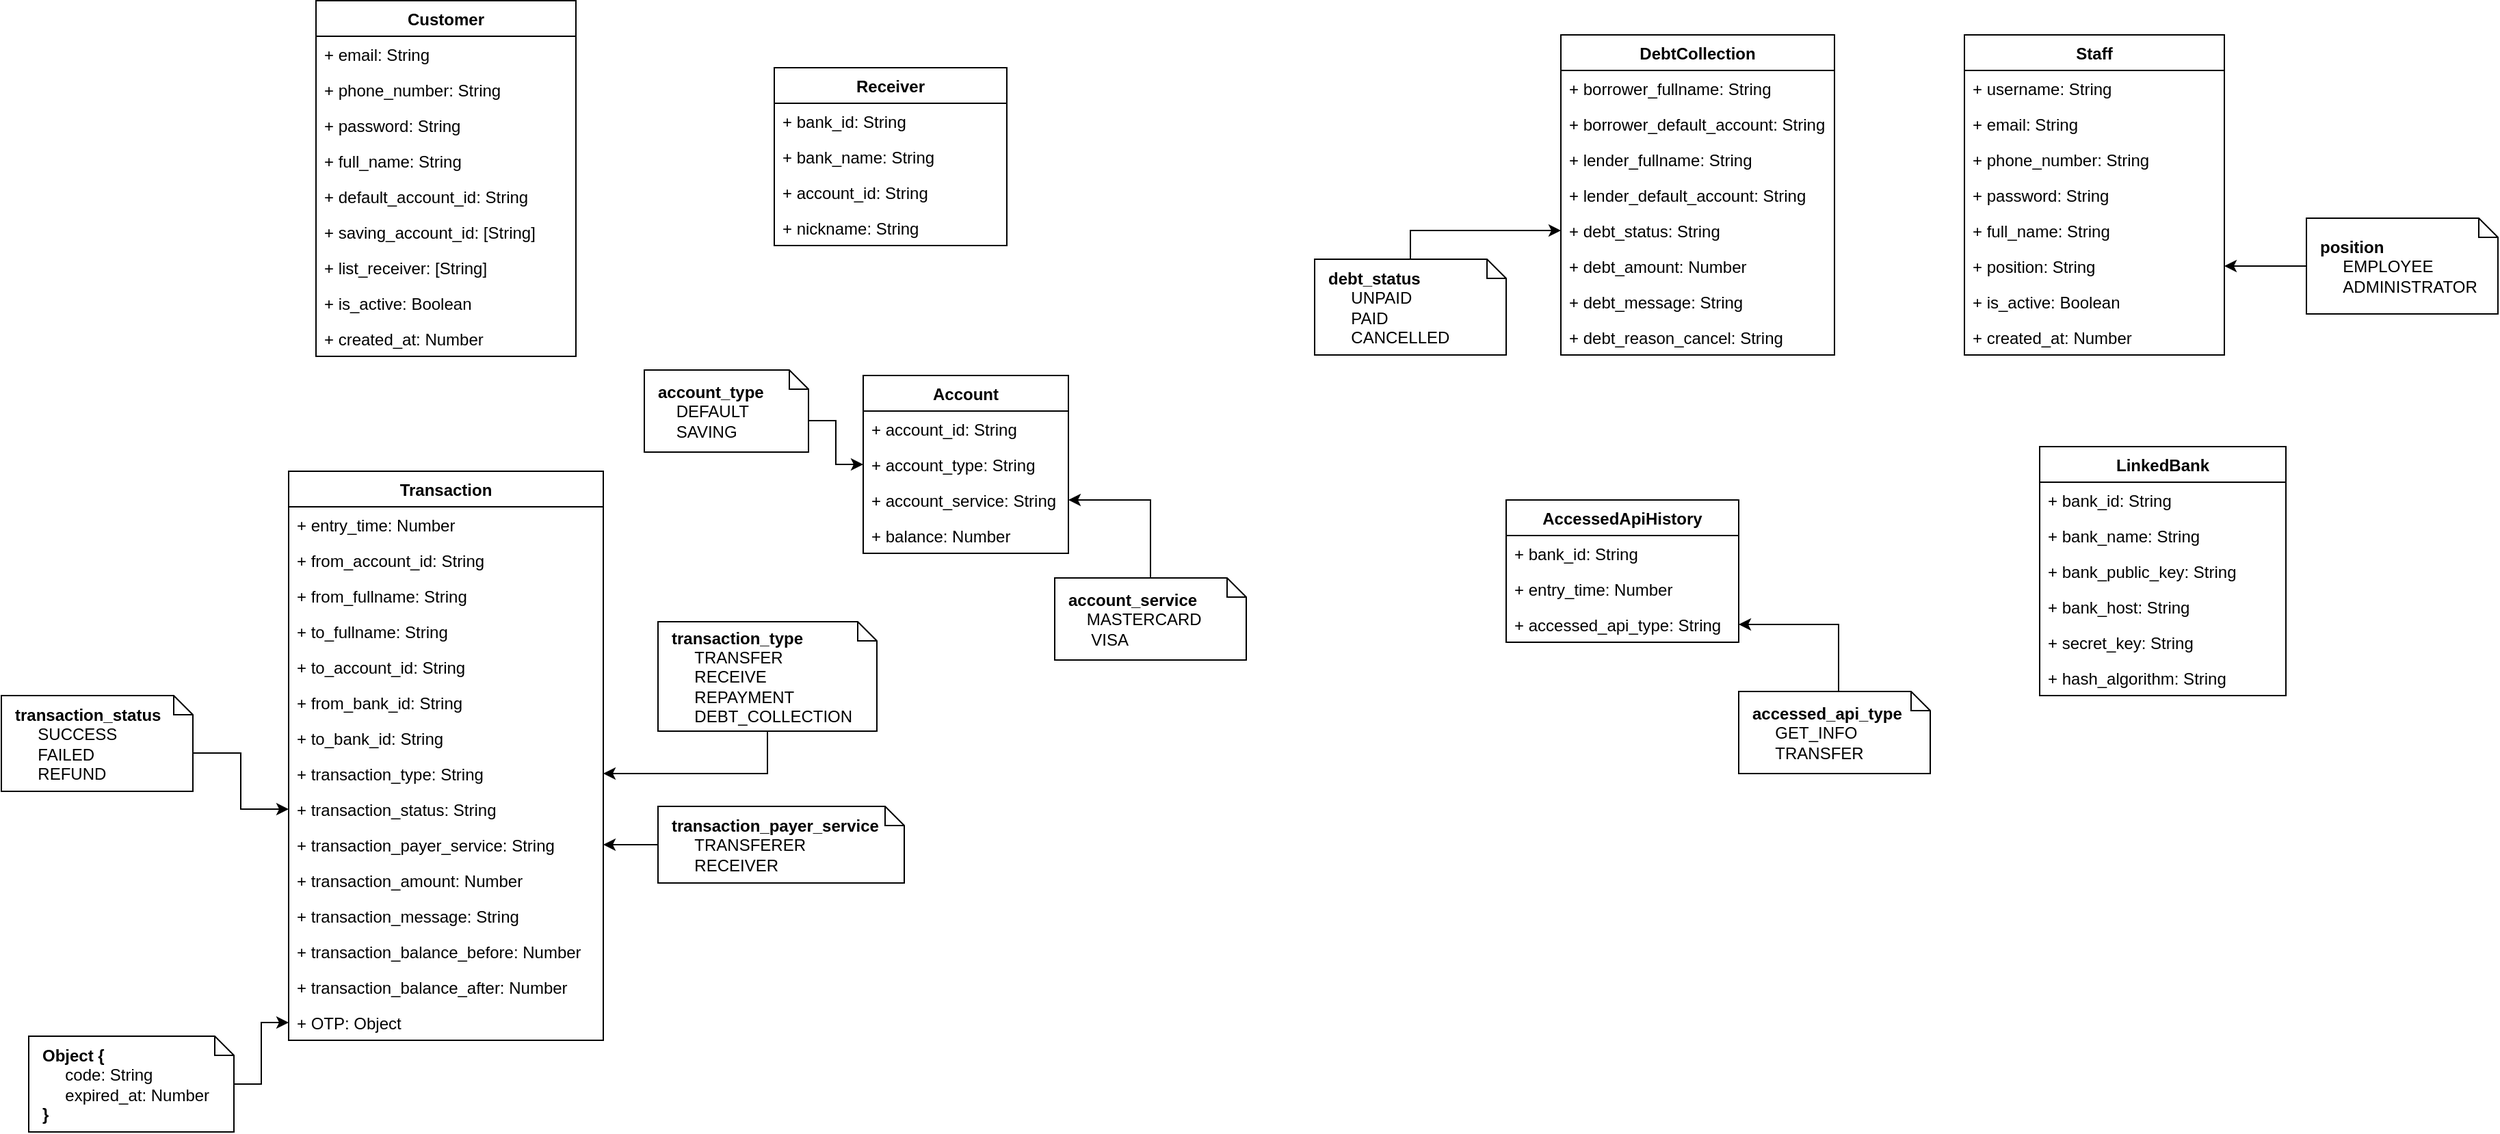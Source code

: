 <mxfile version="11.1.4" type="device"><diagram id="CZUoSd5uyE5ZmcJIQKqS" name="Page-1"><mxGraphModel dx="2174" dy="278" grid="1" gridSize="10" guides="1" tooltips="1" connect="1" arrows="1" fold="1" page="1" pageScale="1" pageWidth="850" pageHeight="1100" math="0" shadow="0"><root><mxCell id="0"/><mxCell id="1" parent="0"/><mxCell id="qyZD_4Hv2nNBV2MBjxpx-59" style="edgeStyle=orthogonalEdgeStyle;rounded=0;orthogonalLoop=1;jettySize=auto;html=1;" parent="1" source="qyZD_4Hv2nNBV2MBjxpx-55" target="qyZD_4Hv2nNBV2MBjxpx-54" edge="1"><mxGeometry relative="1" as="geometry"/></mxCell><mxCell id="qyZD_4Hv2nNBV2MBjxpx-55" value="&lt;b&gt;transaction_type&lt;br&gt;&lt;/b&gt;&lt;span&gt;&amp;nbsp; &amp;nbsp; &amp;nbsp;TRANSFER&lt;br&gt;&lt;/span&gt;&lt;span&gt;&amp;nbsp; &amp;nbsp; &amp;nbsp;RECEIVE&lt;br&gt;&lt;/span&gt;&lt;b&gt;&amp;nbsp; &amp;nbsp; &lt;/b&gt;&amp;nbsp;REPAYMENT&lt;br&gt;&amp;nbsp; &amp;nbsp; &amp;nbsp;DEBT_COLLECTION" style="shape=note;whiteSpace=wrap;html=1;size=14;verticalAlign=middle;align=left;spacingTop=0;spacing=10;" parent="1" vertex="1"><mxGeometry x="-1010" y="630.5" width="160" height="80" as="geometry"/></mxCell><mxCell id="qyZD_4Hv2nNBV2MBjxpx-46" value="Transaction" style="swimlane;fontStyle=1;childLayout=stackLayout;horizontal=1;startSize=26;fillColor=none;horizontalStack=0;resizeParent=1;resizeParentMax=0;resizeLast=0;collapsible=1;marginBottom=0;" parent="1" vertex="1"><mxGeometry x="-1280" y="520.5" width="230" height="416" as="geometry"/></mxCell><mxCell id="qyZD_4Hv2nNBV2MBjxpx-47" value="+ entry_time: Number" style="text;strokeColor=none;fillColor=none;align=left;verticalAlign=top;spacingLeft=4;spacingRight=4;overflow=hidden;rotatable=0;points=[[0,0.5],[1,0.5]];portConstraint=eastwest;" parent="qyZD_4Hv2nNBV2MBjxpx-46" vertex="1"><mxGeometry y="26" width="230" height="26" as="geometry"/></mxCell><mxCell id="qyZD_4Hv2nNBV2MBjxpx-48" value="+ from_account_id: String" style="text;strokeColor=none;fillColor=none;align=left;verticalAlign=top;spacingLeft=4;spacingRight=4;overflow=hidden;rotatable=0;points=[[0,0.5],[1,0.5]];portConstraint=eastwest;" parent="qyZD_4Hv2nNBV2MBjxpx-46" vertex="1"><mxGeometry y="52" width="230" height="26" as="geometry"/></mxCell><mxCell id="qyZD_4Hv2nNBV2MBjxpx-49" value="+ from_fullname: String" style="text;strokeColor=none;fillColor=none;align=left;verticalAlign=top;spacingLeft=4;spacingRight=4;overflow=hidden;rotatable=0;points=[[0,0.5],[1,0.5]];portConstraint=eastwest;" parent="qyZD_4Hv2nNBV2MBjxpx-46" vertex="1"><mxGeometry y="78" width="230" height="26" as="geometry"/></mxCell><mxCell id="qyZD_4Hv2nNBV2MBjxpx-50" value="+ to_fullname: String" style="text;strokeColor=none;fillColor=none;align=left;verticalAlign=top;spacingLeft=4;spacingRight=4;overflow=hidden;rotatable=0;points=[[0,0.5],[1,0.5]];portConstraint=eastwest;" parent="qyZD_4Hv2nNBV2MBjxpx-46" vertex="1"><mxGeometry y="104" width="230" height="26" as="geometry"/></mxCell><mxCell id="qyZD_4Hv2nNBV2MBjxpx-51" value="+ to_account_id: String" style="text;strokeColor=none;fillColor=none;align=left;verticalAlign=top;spacingLeft=4;spacingRight=4;overflow=hidden;rotatable=0;points=[[0,0.5],[1,0.5]];portConstraint=eastwest;" parent="qyZD_4Hv2nNBV2MBjxpx-46" vertex="1"><mxGeometry y="130" width="230" height="26" as="geometry"/></mxCell><mxCell id="qyZD_4Hv2nNBV2MBjxpx-52" value="+ from_bank_id: String" style="text;strokeColor=none;fillColor=none;align=left;verticalAlign=top;spacingLeft=4;spacingRight=4;overflow=hidden;rotatable=0;points=[[0,0.5],[1,0.5]];portConstraint=eastwest;" parent="qyZD_4Hv2nNBV2MBjxpx-46" vertex="1"><mxGeometry y="156" width="230" height="26" as="geometry"/></mxCell><mxCell id="qyZD_4Hv2nNBV2MBjxpx-53" value="+ to_bank_id: String" style="text;strokeColor=none;fillColor=none;align=left;verticalAlign=top;spacingLeft=4;spacingRight=4;overflow=hidden;rotatable=0;points=[[0,0.5],[1,0.5]];portConstraint=eastwest;" parent="qyZD_4Hv2nNBV2MBjxpx-46" vertex="1"><mxGeometry y="182" width="230" height="26" as="geometry"/></mxCell><mxCell id="qyZD_4Hv2nNBV2MBjxpx-54" value="+ transaction_type: String" style="text;strokeColor=none;fillColor=none;align=left;verticalAlign=top;spacingLeft=4;spacingRight=4;overflow=hidden;rotatable=0;points=[[0,0.5],[1,0.5]];portConstraint=eastwest;" parent="qyZD_4Hv2nNBV2MBjxpx-46" vertex="1"><mxGeometry y="208" width="230" height="26" as="geometry"/></mxCell><mxCell id="ztI60eyuxRNu6wsOZ8v6-1" value="+ transaction_status: String" style="text;strokeColor=none;fillColor=none;align=left;verticalAlign=top;spacingLeft=4;spacingRight=4;overflow=hidden;rotatable=0;points=[[0,0.5],[1,0.5]];portConstraint=eastwest;" parent="qyZD_4Hv2nNBV2MBjxpx-46" vertex="1"><mxGeometry y="234" width="230" height="26" as="geometry"/></mxCell><mxCell id="ilTw4O3Ni__klmo5ZY8f-26" value="+ transaction_payer_service: String" style="text;strokeColor=none;fillColor=none;align=left;verticalAlign=top;spacingLeft=4;spacingRight=4;overflow=hidden;rotatable=0;points=[[0,0.5],[1,0.5]];portConstraint=eastwest;" parent="qyZD_4Hv2nNBV2MBjxpx-46" vertex="1"><mxGeometry y="260" width="230" height="26" as="geometry"/></mxCell><mxCell id="qyZD_4Hv2nNBV2MBjxpx-61" value="+ transaction_amount: Number" style="text;strokeColor=none;fillColor=none;align=left;verticalAlign=top;spacingLeft=4;spacingRight=4;overflow=hidden;rotatable=0;points=[[0,0.5],[1,0.5]];portConstraint=eastwest;" parent="qyZD_4Hv2nNBV2MBjxpx-46" vertex="1"><mxGeometry y="286" width="230" height="26" as="geometry"/></mxCell><mxCell id="ilTw4O3Ni__klmo5ZY8f-21" value="+ transaction_message: String" style="text;strokeColor=none;fillColor=none;align=left;verticalAlign=top;spacingLeft=4;spacingRight=4;overflow=hidden;rotatable=0;points=[[0,0.5],[1,0.5]];portConstraint=eastwest;" parent="qyZD_4Hv2nNBV2MBjxpx-46" vertex="1"><mxGeometry y="312" width="230" height="26" as="geometry"/></mxCell><mxCell id="qyZD_4Hv2nNBV2MBjxpx-62" value="+ transaction_balance_before: Number" style="text;strokeColor=none;fillColor=none;align=left;verticalAlign=top;spacingLeft=4;spacingRight=4;overflow=hidden;rotatable=0;points=[[0,0.5],[1,0.5]];portConstraint=eastwest;" parent="qyZD_4Hv2nNBV2MBjxpx-46" vertex="1"><mxGeometry y="338" width="230" height="26" as="geometry"/></mxCell><mxCell id="qyZD_4Hv2nNBV2MBjxpx-63" value="+ transaction_balance_after: Number" style="text;strokeColor=none;fillColor=none;align=left;verticalAlign=top;spacingLeft=4;spacingRight=4;overflow=hidden;rotatable=0;points=[[0,0.5],[1,0.5]];portConstraint=eastwest;" parent="qyZD_4Hv2nNBV2MBjxpx-46" vertex="1"><mxGeometry y="364" width="230" height="26" as="geometry"/></mxCell><mxCell id="ilTw4O3Ni__klmo5ZY8f-22" value="+ OTP: Object" style="text;strokeColor=none;fillColor=none;align=left;verticalAlign=top;spacingLeft=4;spacingRight=4;overflow=hidden;rotatable=0;points=[[0,0.5],[1,0.5]];portConstraint=eastwest;" parent="qyZD_4Hv2nNBV2MBjxpx-46" vertex="1"><mxGeometry y="390" width="230" height="26" as="geometry"/></mxCell><mxCell id="qyZD_4Hv2nNBV2MBjxpx-68" value="AccessedApiHistory" style="swimlane;fontStyle=1;childLayout=stackLayout;horizontal=1;startSize=26;fillColor=none;horizontalStack=0;resizeParent=1;resizeParentMax=0;resizeLast=0;collapsible=1;marginBottom=0;" parent="1" vertex="1"><mxGeometry x="-390" y="541.5" width="170" height="104" as="geometry"/></mxCell><mxCell id="qyZD_4Hv2nNBV2MBjxpx-69" value="+ bank_id: String" style="text;strokeColor=none;fillColor=none;align=left;verticalAlign=top;spacingLeft=4;spacingRight=4;overflow=hidden;rotatable=0;points=[[0,0.5],[1,0.5]];portConstraint=eastwest;" parent="qyZD_4Hv2nNBV2MBjxpx-68" vertex="1"><mxGeometry y="26" width="170" height="26" as="geometry"/></mxCell><mxCell id="qyZD_4Hv2nNBV2MBjxpx-70" value="+ entry_time: Number" style="text;strokeColor=none;fillColor=none;align=left;verticalAlign=top;spacingLeft=4;spacingRight=4;overflow=hidden;rotatable=0;points=[[0,0.5],[1,0.5]];portConstraint=eastwest;" parent="qyZD_4Hv2nNBV2MBjxpx-68" vertex="1"><mxGeometry y="52" width="170" height="26" as="geometry"/></mxCell><mxCell id="qyZD_4Hv2nNBV2MBjxpx-71" value="+ accessed_api_type: String" style="text;strokeColor=none;fillColor=none;align=left;verticalAlign=top;spacingLeft=4;spacingRight=4;overflow=hidden;rotatable=0;points=[[0,0.5],[1,0.5]];portConstraint=eastwest;" parent="qyZD_4Hv2nNBV2MBjxpx-68" vertex="1"><mxGeometry y="78" width="170" height="26" as="geometry"/></mxCell><mxCell id="qyZD_4Hv2nNBV2MBjxpx-84" style="edgeStyle=orthogonalEdgeStyle;rounded=0;orthogonalLoop=1;jettySize=auto;html=1;exitX=0;exitY=0;exitDx=73;exitDy=0;exitPerimeter=0;entryX=1;entryY=0.5;entryDx=0;entryDy=0;" parent="1" source="qyZD_4Hv2nNBV2MBjxpx-79" target="qyZD_4Hv2nNBV2MBjxpx-71" edge="1"><mxGeometry relative="1" as="geometry"/></mxCell><mxCell id="qyZD_4Hv2nNBV2MBjxpx-79" value="&lt;b&gt;accessed_api_type&lt;br&gt;&lt;/b&gt;&lt;span&gt;&amp;nbsp; &amp;nbsp; &amp;nbsp;GET_INFO&lt;br&gt;&lt;/span&gt;&lt;span&gt;&amp;nbsp; &amp;nbsp; &amp;nbsp;TRANSFER&lt;/span&gt;" style="shape=note;whiteSpace=wrap;html=1;size=14;verticalAlign=middle;align=left;spacingTop=0;spacing=10;" parent="1" vertex="1"><mxGeometry x="-220" y="681.5" width="140" height="60" as="geometry"/></mxCell><mxCell id="qyZD_4Hv2nNBV2MBjxpx-72" value="LinkedBank" style="swimlane;fontStyle=1;childLayout=stackLayout;horizontal=1;startSize=26;fillColor=none;horizontalStack=0;resizeParent=1;resizeParentMax=0;resizeLast=0;collapsible=1;marginBottom=0;" parent="1" vertex="1"><mxGeometry y="502.5" width="180" height="182" as="geometry"/></mxCell><mxCell id="qyZD_4Hv2nNBV2MBjxpx-73" value="+ bank_id: String" style="text;strokeColor=none;fillColor=none;align=left;verticalAlign=top;spacingLeft=4;spacingRight=4;overflow=hidden;rotatable=0;points=[[0,0.5],[1,0.5]];portConstraint=eastwest;" parent="qyZD_4Hv2nNBV2MBjxpx-72" vertex="1"><mxGeometry y="26" width="180" height="26" as="geometry"/></mxCell><mxCell id="qyZD_4Hv2nNBV2MBjxpx-74" value="+ bank_name: String" style="text;strokeColor=none;fillColor=none;align=left;verticalAlign=top;spacingLeft=4;spacingRight=4;overflow=hidden;rotatable=0;points=[[0,0.5],[1,0.5]];portConstraint=eastwest;" parent="qyZD_4Hv2nNBV2MBjxpx-72" vertex="1"><mxGeometry y="52" width="180" height="26" as="geometry"/></mxCell><mxCell id="qyZD_4Hv2nNBV2MBjxpx-75" value="+ bank_public_key: String" style="text;strokeColor=none;fillColor=none;align=left;verticalAlign=top;spacingLeft=4;spacingRight=4;overflow=hidden;rotatable=0;points=[[0,0.5],[1,0.5]];portConstraint=eastwest;" parent="qyZD_4Hv2nNBV2MBjxpx-72" vertex="1"><mxGeometry y="78" width="180" height="26" as="geometry"/></mxCell><mxCell id="qyZD_4Hv2nNBV2MBjxpx-77" value="+ bank_host: String" style="text;strokeColor=none;fillColor=none;align=left;verticalAlign=top;spacingLeft=4;spacingRight=4;overflow=hidden;rotatable=0;points=[[0,0.5],[1,0.5]];portConstraint=eastwest;" parent="qyZD_4Hv2nNBV2MBjxpx-72" vertex="1"><mxGeometry y="104" width="180" height="26" as="geometry"/></mxCell><mxCell id="qyZD_4Hv2nNBV2MBjxpx-78" value="+ secret_key: String" style="text;strokeColor=none;fillColor=none;align=left;verticalAlign=top;spacingLeft=4;spacingRight=4;overflow=hidden;rotatable=0;points=[[0,0.5],[1,0.5]];portConstraint=eastwest;" parent="qyZD_4Hv2nNBV2MBjxpx-72" vertex="1"><mxGeometry y="130" width="180" height="26" as="geometry"/></mxCell><mxCell id="qyZD_4Hv2nNBV2MBjxpx-76" value="+ hash_algorithm: String" style="text;strokeColor=none;fillColor=none;align=left;verticalAlign=top;spacingLeft=4;spacingRight=4;overflow=hidden;rotatable=0;points=[[0,0.5],[1,0.5]];portConstraint=eastwest;" parent="qyZD_4Hv2nNBV2MBjxpx-72" vertex="1"><mxGeometry y="156" width="180" height="26" as="geometry"/></mxCell><mxCell id="qyZD_4Hv2nNBV2MBjxpx-64" value="Account" style="swimlane;fontStyle=1;childLayout=stackLayout;horizontal=1;startSize=26;fillColor=none;horizontalStack=0;resizeParent=1;resizeParentMax=0;resizeLast=0;collapsible=1;marginBottom=0;" parent="1" vertex="1"><mxGeometry x="-860" y="450.5" width="150" height="130" as="geometry"/></mxCell><mxCell id="qyZD_4Hv2nNBV2MBjxpx-65" value="+ account_id: String" style="text;strokeColor=none;fillColor=none;align=left;verticalAlign=top;spacingLeft=4;spacingRight=4;overflow=hidden;rotatable=0;points=[[0,0.5],[1,0.5]];portConstraint=eastwest;" parent="qyZD_4Hv2nNBV2MBjxpx-64" vertex="1"><mxGeometry y="26" width="150" height="26" as="geometry"/></mxCell><mxCell id="qyZD_4Hv2nNBV2MBjxpx-66" value="+ account_type: String" style="text;strokeColor=none;fillColor=none;align=left;verticalAlign=top;spacingLeft=4;spacingRight=4;overflow=hidden;rotatable=0;points=[[0,0.5],[1,0.5]];portConstraint=eastwest;" parent="qyZD_4Hv2nNBV2MBjxpx-64" vertex="1"><mxGeometry y="52" width="150" height="26" as="geometry"/></mxCell><mxCell id="Qd8WVQtbQIAHyeJsv4Yd-1" value="+ account_service: String" style="text;strokeColor=none;fillColor=none;align=left;verticalAlign=top;spacingLeft=4;spacingRight=4;overflow=hidden;rotatable=0;points=[[0,0.5],[1,0.5]];portConstraint=eastwest;" parent="qyZD_4Hv2nNBV2MBjxpx-64" vertex="1"><mxGeometry y="78" width="150" height="26" as="geometry"/></mxCell><mxCell id="qyZD_4Hv2nNBV2MBjxpx-67" value="+ balance: Number" style="text;strokeColor=none;fillColor=none;align=left;verticalAlign=top;spacingLeft=4;spacingRight=4;overflow=hidden;rotatable=0;points=[[0,0.5],[1,0.5]];portConstraint=eastwest;" parent="qyZD_4Hv2nNBV2MBjxpx-64" vertex="1"><mxGeometry y="104" width="150" height="26" as="geometry"/></mxCell><mxCell id="ztI60eyuxRNu6wsOZ8v6-3" style="edgeStyle=orthogonalEdgeStyle;rounded=0;orthogonalLoop=1;jettySize=auto;html=1;exitX=0;exitY=0;exitDx=140;exitDy=42;exitPerimeter=0;" parent="1" source="ztI60eyuxRNu6wsOZ8v6-2" target="ztI60eyuxRNu6wsOZ8v6-1" edge="1"><mxGeometry relative="1" as="geometry"/></mxCell><mxCell id="ztI60eyuxRNu6wsOZ8v6-2" value="&lt;b&gt;transaction_status&lt;br&gt;&lt;/b&gt;&lt;span&gt;&amp;nbsp; &amp;nbsp; &amp;nbsp;SUCCESS&lt;br&gt;&lt;/span&gt;&lt;span&gt;&amp;nbsp; &amp;nbsp; &amp;nbsp;FAILED&lt;br&gt;&lt;/span&gt;&lt;b&gt;&amp;nbsp; &amp;nbsp; &lt;/b&gt;&amp;nbsp;REFUND" style="shape=note;whiteSpace=wrap;html=1;size=14;verticalAlign=middle;align=left;spacingTop=0;spacing=10;" parent="1" vertex="1"><mxGeometry x="-1490" y="684.5" width="140" height="70" as="geometry"/></mxCell><mxCell id="ilTw4O3Ni__klmo5ZY8f-11" style="edgeStyle=orthogonalEdgeStyle;rounded=0;orthogonalLoop=1;jettySize=auto;html=1;exitX=0;exitY=0.5;exitDx=0;exitDy=0;exitPerimeter=0;entryX=1;entryY=0.5;entryDx=0;entryDy=0;" parent="1" source="ilTw4O3Ni__klmo5ZY8f-10" target="ilTw4O3Ni__klmo5ZY8f-8" edge="1"><mxGeometry relative="1" as="geometry"/></mxCell><mxCell id="ilTw4O3Ni__klmo5ZY8f-10" value="&lt;b&gt;position&lt;br&gt;&lt;/b&gt;&lt;span&gt;&amp;nbsp; &amp;nbsp; &amp;nbsp;EMPLOYEE&lt;br&gt;&lt;/span&gt;&lt;span&gt;&amp;nbsp; &amp;nbsp; &amp;nbsp;ADMINISTRATOR&lt;/span&gt;" style="shape=note;whiteSpace=wrap;html=1;size=14;verticalAlign=middle;align=left;spacingTop=0;spacing=10;" parent="1" vertex="1"><mxGeometry x="195" y="335.5" width="140" height="70" as="geometry"/></mxCell><mxCell id="qyZD_4Hv2nNBV2MBjxpx-3" value="Customer" style="swimlane;fontStyle=1;childLayout=stackLayout;horizontal=1;startSize=26;fillColor=none;horizontalStack=0;resizeParent=1;resizeParentMax=0;resizeLast=0;collapsible=1;marginBottom=0;" parent="1" vertex="1"><mxGeometry x="-1260" y="176.5" width="190" height="260" as="geometry"/></mxCell><mxCell id="qyZD_4Hv2nNBV2MBjxpx-5" value="+ email: String" style="text;strokeColor=none;fillColor=none;align=left;verticalAlign=top;spacingLeft=4;spacingRight=4;overflow=hidden;rotatable=0;points=[[0,0.5],[1,0.5]];portConstraint=eastwest;" parent="qyZD_4Hv2nNBV2MBjxpx-3" vertex="1"><mxGeometry y="26" width="190" height="26" as="geometry"/></mxCell><mxCell id="qyZD_4Hv2nNBV2MBjxpx-6" value="+ phone_number: String" style="text;strokeColor=none;fillColor=none;align=left;verticalAlign=top;spacingLeft=4;spacingRight=4;overflow=hidden;rotatable=0;points=[[0,0.5],[1,0.5]];portConstraint=eastwest;" parent="qyZD_4Hv2nNBV2MBjxpx-3" vertex="1"><mxGeometry y="52" width="190" height="26" as="geometry"/></mxCell><mxCell id="qyZD_4Hv2nNBV2MBjxpx-7" value="+ password: String" style="text;strokeColor=none;fillColor=none;align=left;verticalAlign=top;spacingLeft=4;spacingRight=4;overflow=hidden;rotatable=0;points=[[0,0.5],[1,0.5]];portConstraint=eastwest;" parent="qyZD_4Hv2nNBV2MBjxpx-3" vertex="1"><mxGeometry y="78" width="190" height="26" as="geometry"/></mxCell><mxCell id="qyZD_4Hv2nNBV2MBjxpx-4" value="+ full_name: String" style="text;strokeColor=none;fillColor=none;align=left;verticalAlign=top;spacingLeft=4;spacingRight=4;overflow=hidden;rotatable=0;points=[[0,0.5],[1,0.5]];portConstraint=eastwest;" parent="qyZD_4Hv2nNBV2MBjxpx-3" vertex="1"><mxGeometry y="104" width="190" height="26" as="geometry"/></mxCell><mxCell id="qyZD_4Hv2nNBV2MBjxpx-8" value="+ default_account_id: String" style="text;strokeColor=none;fillColor=none;align=left;verticalAlign=top;spacingLeft=4;spacingRight=4;overflow=hidden;rotatable=0;points=[[0,0.5],[1,0.5]];portConstraint=eastwest;" parent="qyZD_4Hv2nNBV2MBjxpx-3" vertex="1"><mxGeometry y="130" width="190" height="26" as="geometry"/></mxCell><mxCell id="qyZD_4Hv2nNBV2MBjxpx-9" value="+ saving_account_id: [String]" style="text;strokeColor=none;fillColor=none;align=left;verticalAlign=top;spacingLeft=4;spacingRight=4;overflow=hidden;rotatable=0;points=[[0,0.5],[1,0.5]];portConstraint=eastwest;" parent="qyZD_4Hv2nNBV2MBjxpx-3" vertex="1"><mxGeometry y="156" width="190" height="26" as="geometry"/></mxCell><mxCell id="ilTw4O3Ni__klmo5ZY8f-12" value="+ list_receiver: [String]" style="text;strokeColor=none;fillColor=none;align=left;verticalAlign=top;spacingLeft=4;spacingRight=4;overflow=hidden;rotatable=0;points=[[0,0.5],[1,0.5]];portConstraint=eastwest;" parent="qyZD_4Hv2nNBV2MBjxpx-3" vertex="1"><mxGeometry y="182" width="190" height="26" as="geometry"/></mxCell><mxCell id="meC57izkK0vfANmce8h1-2" value="+ is_active: Boolean" style="text;strokeColor=none;fillColor=none;align=left;verticalAlign=top;spacingLeft=4;spacingRight=4;overflow=hidden;rotatable=0;points=[[0,0.5],[1,0.5]];portConstraint=eastwest;" vertex="1" parent="qyZD_4Hv2nNBV2MBjxpx-3"><mxGeometry y="208" width="190" height="26" as="geometry"/></mxCell><mxCell id="qyZD_4Hv2nNBV2MBjxpx-10" value="+ created_at: Number" style="text;strokeColor=none;fillColor=none;align=left;verticalAlign=top;spacingLeft=4;spacingRight=4;overflow=hidden;rotatable=0;points=[[0,0.5],[1,0.5]];portConstraint=eastwest;" parent="qyZD_4Hv2nNBV2MBjxpx-3" vertex="1"><mxGeometry y="234" width="190" height="26" as="geometry"/></mxCell><mxCell id="ilTw4O3Ni__klmo5ZY8f-25" style="edgeStyle=orthogonalEdgeStyle;rounded=0;orthogonalLoop=1;jettySize=auto;html=1;entryX=0;entryY=0.5;entryDx=0;entryDy=0;" parent="1" source="ilTw4O3Ni__klmo5ZY8f-24" target="ilTw4O3Ni__klmo5ZY8f-22" edge="1"><mxGeometry relative="1" as="geometry"/></mxCell><mxCell id="ilTw4O3Ni__klmo5ZY8f-24" value="&lt;b&gt;Object {&lt;/b&gt;&lt;br&gt;&amp;nbsp; &amp;nbsp; &amp;nbsp;code: String&lt;br&gt;&amp;nbsp; &amp;nbsp; &amp;nbsp;expired_at: Number&lt;br&gt;&lt;b&gt;}&lt;/b&gt;" style="shape=note;whiteSpace=wrap;html=1;size=14;verticalAlign=middle;align=left;spacingTop=0;spacing=10;" parent="1" vertex="1"><mxGeometry x="-1470" y="933.5" width="150" height="70" as="geometry"/></mxCell><mxCell id="ilTw4O3Ni__klmo5ZY8f-28" style="edgeStyle=orthogonalEdgeStyle;rounded=0;orthogonalLoop=1;jettySize=auto;html=1;exitX=0;exitY=0.5;exitDx=0;exitDy=0;exitPerimeter=0;entryX=1;entryY=0.5;entryDx=0;entryDy=0;" parent="1" source="ilTw4O3Ni__klmo5ZY8f-27" target="ilTw4O3Ni__klmo5ZY8f-26" edge="1"><mxGeometry relative="1" as="geometry"/></mxCell><mxCell id="ilTw4O3Ni__klmo5ZY8f-27" value="&lt;b&gt;transaction_payer_service&lt;br&gt;&lt;/b&gt;&lt;span&gt;&amp;nbsp; &amp;nbsp; &amp;nbsp;TRANSFERER&lt;br&gt;&lt;/span&gt;&lt;span&gt;&amp;nbsp; &amp;nbsp; &amp;nbsp;RECEIVER&lt;/span&gt;" style="shape=note;whiteSpace=wrap;html=1;size=14;verticalAlign=middle;align=left;spacingTop=0;spacing=10;" parent="1" vertex="1"><mxGeometry x="-1010" y="765.5" width="180" height="56" as="geometry"/></mxCell><mxCell id="ilTw4O3Ni__klmo5ZY8f-17" value="Receiver" style="swimlane;fontStyle=1;childLayout=stackLayout;horizontal=1;startSize=26;fillColor=none;horizontalStack=0;resizeParent=1;resizeParentMax=0;resizeLast=0;collapsible=1;marginBottom=0;" parent="1" vertex="1"><mxGeometry x="-925" y="225.5" width="170" height="130" as="geometry"/></mxCell><mxCell id="ilTw4O3Ni__klmo5ZY8f-18" value="+ bank_id: String" style="text;strokeColor=none;fillColor=none;align=left;verticalAlign=top;spacingLeft=4;spacingRight=4;overflow=hidden;rotatable=0;points=[[0,0.5],[1,0.5]];portConstraint=eastwest;" parent="ilTw4O3Ni__klmo5ZY8f-17" vertex="1"><mxGeometry y="26" width="170" height="26" as="geometry"/></mxCell><mxCell id="Qd8WVQtbQIAHyeJsv4Yd-2" value="+ bank_name: String" style="text;strokeColor=none;fillColor=none;align=left;verticalAlign=top;spacingLeft=4;spacingRight=4;overflow=hidden;rotatable=0;points=[[0,0.5],[1,0.5]];portConstraint=eastwest;" parent="ilTw4O3Ni__klmo5ZY8f-17" vertex="1"><mxGeometry y="52" width="170" height="26" as="geometry"/></mxCell><mxCell id="ilTw4O3Ni__klmo5ZY8f-19" value="+ account_id: String" style="text;strokeColor=none;fillColor=none;align=left;verticalAlign=top;spacingLeft=4;spacingRight=4;overflow=hidden;rotatable=0;points=[[0,0.5],[1,0.5]];portConstraint=eastwest;" parent="ilTw4O3Ni__klmo5ZY8f-17" vertex="1"><mxGeometry y="78" width="170" height="26" as="geometry"/></mxCell><mxCell id="ilTw4O3Ni__klmo5ZY8f-20" value="+ nickname: String" style="text;strokeColor=none;fillColor=none;align=left;verticalAlign=top;spacingLeft=4;spacingRight=4;overflow=hidden;rotatable=0;points=[[0,0.5],[1,0.5]];portConstraint=eastwest;" parent="ilTw4O3Ni__klmo5ZY8f-17" vertex="1"><mxGeometry y="104" width="170" height="26" as="geometry"/></mxCell><mxCell id="ilTw4O3Ni__klmo5ZY8f-55" style="edgeStyle=orthogonalEdgeStyle;rounded=0;orthogonalLoop=1;jettySize=auto;html=1;exitX=0.5;exitY=0;exitDx=0;exitDy=0;exitPerimeter=0;entryX=0;entryY=0.5;entryDx=0;entryDy=0;" parent="1" source="ilTw4O3Ni__klmo5ZY8f-53" target="ilTw4O3Ni__klmo5ZY8f-35" edge="1"><mxGeometry relative="1" as="geometry"/></mxCell><mxCell id="ilTw4O3Ni__klmo5ZY8f-53" value="&lt;span&gt;&lt;b&gt;debt_status&lt;/b&gt;&lt;/span&gt;&lt;b&gt;&lt;br&gt;&lt;/b&gt;&lt;span&gt;&amp;nbsp; &amp;nbsp; &amp;nbsp;UNPAID&lt;br&gt;&lt;/span&gt;&lt;span&gt;&amp;nbsp; &amp;nbsp; &amp;nbsp;PAID&lt;br&gt;&amp;nbsp; &amp;nbsp; &amp;nbsp;CANCELLED&lt;br&gt;&lt;/span&gt;" style="shape=note;whiteSpace=wrap;html=1;size=14;verticalAlign=middle;align=left;spacingTop=0;spacing=10;" parent="1" vertex="1"><mxGeometry x="-530" y="365.5" width="140" height="70" as="geometry"/></mxCell><mxCell id="ilTw4O3Ni__klmo5ZY8f-1" value="Staff" style="swimlane;fontStyle=1;childLayout=stackLayout;horizontal=1;startSize=26;fillColor=none;horizontalStack=0;resizeParent=1;resizeParentMax=0;resizeLast=0;collapsible=1;marginBottom=0;" parent="1" vertex="1"><mxGeometry x="-55" y="201.5" width="190" height="234" as="geometry"/></mxCell><mxCell id="ilTw4O3Ni__klmo5ZY8f-2" value="+ username: String" style="text;strokeColor=none;fillColor=none;align=left;verticalAlign=top;spacingLeft=4;spacingRight=4;overflow=hidden;rotatable=0;points=[[0,0.5],[1,0.5]];portConstraint=eastwest;" parent="ilTw4O3Ni__klmo5ZY8f-1" vertex="1"><mxGeometry y="26" width="190" height="26" as="geometry"/></mxCell><mxCell id="ilTw4O3Ni__klmo5ZY8f-3" value="+ email: String" style="text;strokeColor=none;fillColor=none;align=left;verticalAlign=top;spacingLeft=4;spacingRight=4;overflow=hidden;rotatable=0;points=[[0,0.5],[1,0.5]];portConstraint=eastwest;" parent="ilTw4O3Ni__klmo5ZY8f-1" vertex="1"><mxGeometry y="52" width="190" height="26" as="geometry"/></mxCell><mxCell id="ilTw4O3Ni__klmo5ZY8f-4" value="+ phone_number: String" style="text;strokeColor=none;fillColor=none;align=left;verticalAlign=top;spacingLeft=4;spacingRight=4;overflow=hidden;rotatable=0;points=[[0,0.5],[1,0.5]];portConstraint=eastwest;" parent="ilTw4O3Ni__klmo5ZY8f-1" vertex="1"><mxGeometry y="78" width="190" height="26" as="geometry"/></mxCell><mxCell id="ilTw4O3Ni__klmo5ZY8f-5" value="+ password: String" style="text;strokeColor=none;fillColor=none;align=left;verticalAlign=top;spacingLeft=4;spacingRight=4;overflow=hidden;rotatable=0;points=[[0,0.5],[1,0.5]];portConstraint=eastwest;" parent="ilTw4O3Ni__klmo5ZY8f-1" vertex="1"><mxGeometry y="104" width="190" height="26" as="geometry"/></mxCell><mxCell id="ilTw4O3Ni__klmo5ZY8f-6" value="+ full_name: String" style="text;strokeColor=none;fillColor=none;align=left;verticalAlign=top;spacingLeft=4;spacingRight=4;overflow=hidden;rotatable=0;points=[[0,0.5],[1,0.5]];portConstraint=eastwest;" parent="ilTw4O3Ni__klmo5ZY8f-1" vertex="1"><mxGeometry y="130" width="190" height="26" as="geometry"/></mxCell><mxCell id="ilTw4O3Ni__klmo5ZY8f-8" value="+ position: String" style="text;strokeColor=none;fillColor=none;align=left;verticalAlign=top;spacingLeft=4;spacingRight=4;overflow=hidden;rotatable=0;points=[[0,0.5],[1,0.5]];portConstraint=eastwest;" parent="ilTw4O3Ni__klmo5ZY8f-1" vertex="1"><mxGeometry y="156" width="190" height="26" as="geometry"/></mxCell><mxCell id="meC57izkK0vfANmce8h1-1" value="+ is_active: Boolean" style="text;strokeColor=none;fillColor=none;align=left;verticalAlign=top;spacingLeft=4;spacingRight=4;overflow=hidden;rotatable=0;points=[[0,0.5],[1,0.5]];portConstraint=eastwest;" vertex="1" parent="ilTw4O3Ni__klmo5ZY8f-1"><mxGeometry y="182" width="190" height="26" as="geometry"/></mxCell><mxCell id="ilTw4O3Ni__klmo5ZY8f-9" value="+ created_at: Number" style="text;strokeColor=none;fillColor=none;align=left;verticalAlign=top;spacingLeft=4;spacingRight=4;overflow=hidden;rotatable=0;points=[[0,0.5],[1,0.5]];portConstraint=eastwest;" parent="ilTw4O3Ni__klmo5ZY8f-1" vertex="1"><mxGeometry y="208" width="190" height="26" as="geometry"/></mxCell><mxCell id="ilTw4O3Ni__klmo5ZY8f-29" value="DebtCollection" style="swimlane;fontStyle=1;childLayout=stackLayout;horizontal=1;startSize=26;fillColor=none;horizontalStack=0;resizeParent=1;resizeParentMax=0;resizeLast=0;collapsible=1;marginBottom=0;" parent="1" vertex="1"><mxGeometry x="-350" y="201.5" width="200" height="234" as="geometry"/></mxCell><mxCell id="ilTw4O3Ni__klmo5ZY8f-33" value="+ borrower_fullname: String" style="text;strokeColor=none;fillColor=none;align=left;verticalAlign=top;spacingLeft=4;spacingRight=4;overflow=hidden;rotatable=0;points=[[0,0.5],[1,0.5]];portConstraint=eastwest;" parent="ilTw4O3Ni__klmo5ZY8f-29" vertex="1"><mxGeometry y="26" width="200" height="26" as="geometry"/></mxCell><mxCell id="ilTw4O3Ni__klmo5ZY8f-30" value="+ borrower_default_account: String" style="text;strokeColor=none;fillColor=none;align=left;verticalAlign=top;spacingLeft=4;spacingRight=4;overflow=hidden;rotatable=0;points=[[0,0.5],[1,0.5]];portConstraint=eastwest;" parent="ilTw4O3Ni__klmo5ZY8f-29" vertex="1"><mxGeometry y="52" width="200" height="26" as="geometry"/></mxCell><mxCell id="ilTw4O3Ni__klmo5ZY8f-34" value="+ lender_fullname: String" style="text;strokeColor=none;fillColor=none;align=left;verticalAlign=top;spacingLeft=4;spacingRight=4;overflow=hidden;rotatable=0;points=[[0,0.5],[1,0.5]];portConstraint=eastwest;" parent="ilTw4O3Ni__klmo5ZY8f-29" vertex="1"><mxGeometry y="78" width="200" height="26" as="geometry"/></mxCell><mxCell id="ilTw4O3Ni__klmo5ZY8f-31" value="+ lender_default_account: String" style="text;strokeColor=none;fillColor=none;align=left;verticalAlign=top;spacingLeft=4;spacingRight=4;overflow=hidden;rotatable=0;points=[[0,0.5],[1,0.5]];portConstraint=eastwest;" parent="ilTw4O3Ni__klmo5ZY8f-29" vertex="1"><mxGeometry y="104" width="200" height="26" as="geometry"/></mxCell><mxCell id="ilTw4O3Ni__klmo5ZY8f-35" value="+ debt_status: String" style="text;strokeColor=none;fillColor=none;align=left;verticalAlign=top;spacingLeft=4;spacingRight=4;overflow=hidden;rotatable=0;points=[[0,0.5],[1,0.5]];portConstraint=eastwest;" parent="ilTw4O3Ni__klmo5ZY8f-29" vertex="1"><mxGeometry y="130" width="200" height="26" as="geometry"/></mxCell><mxCell id="ilTw4O3Ni__klmo5ZY8f-32" value="+ debt_amount: Number" style="text;strokeColor=none;fillColor=none;align=left;verticalAlign=top;spacingLeft=4;spacingRight=4;overflow=hidden;rotatable=0;points=[[0,0.5],[1,0.5]];portConstraint=eastwest;" parent="ilTw4O3Ni__klmo5ZY8f-29" vertex="1"><mxGeometry y="156" width="200" height="26" as="geometry"/></mxCell><mxCell id="ilTw4O3Ni__klmo5ZY8f-44" value="+ debt_message: String" style="text;strokeColor=none;fillColor=none;align=left;verticalAlign=top;spacingLeft=4;spacingRight=4;overflow=hidden;rotatable=0;points=[[0,0.5],[1,0.5]];portConstraint=eastwest;" parent="ilTw4O3Ni__klmo5ZY8f-29" vertex="1"><mxGeometry y="182" width="200" height="26" as="geometry"/></mxCell><mxCell id="ilTw4O3Ni__klmo5ZY8f-54" value="+ debt_reason_cancel: String" style="text;strokeColor=none;fillColor=none;align=left;verticalAlign=top;spacingLeft=4;spacingRight=4;overflow=hidden;rotatable=0;points=[[0,0.5],[1,0.5]];portConstraint=eastwest;" parent="ilTw4O3Ni__klmo5ZY8f-29" vertex="1"><mxGeometry y="208" width="200" height="26" as="geometry"/></mxCell><mxCell id="84_ZaYUmI5uGgRfbAJk9-2" style="edgeStyle=orthogonalEdgeStyle;rounded=0;orthogonalLoop=1;jettySize=auto;html=1;exitX=0.5;exitY=0;exitDx=0;exitDy=0;exitPerimeter=0;entryX=1;entryY=0.5;entryDx=0;entryDy=0;" parent="1" source="84_ZaYUmI5uGgRfbAJk9-1" target="Qd8WVQtbQIAHyeJsv4Yd-1" edge="1"><mxGeometry relative="1" as="geometry"/></mxCell><mxCell id="84_ZaYUmI5uGgRfbAJk9-1" value="&lt;b&gt;account_service&lt;/b&gt;&lt;span&gt;&amp;nbsp; &amp;nbsp; &amp;nbsp; &amp;nbsp; &amp;nbsp; &amp;nbsp; MASTERCARD&lt;br&gt;&lt;/span&gt;&lt;span&gt;&amp;nbsp; &amp;nbsp; &amp;nbsp;VISA&lt;/span&gt;" style="shape=note;whiteSpace=wrap;html=1;size=14;verticalAlign=middle;align=left;spacingTop=0;spacing=10;" parent="1" vertex="1"><mxGeometry x="-720" y="598.5" width="140" height="60" as="geometry"/></mxCell><mxCell id="L1y3IaZRyumEScnAV4kg-2" style="edgeStyle=orthogonalEdgeStyle;rounded=0;orthogonalLoop=1;jettySize=auto;html=1;exitX=0;exitY=0;exitDx=120;exitDy=37;exitPerimeter=0;entryX=0;entryY=0.5;entryDx=0;entryDy=0;" parent="1" source="L1y3IaZRyumEScnAV4kg-1" target="qyZD_4Hv2nNBV2MBjxpx-66" edge="1"><mxGeometry relative="1" as="geometry"/></mxCell><mxCell id="L1y3IaZRyumEScnAV4kg-1" value="&lt;b&gt;account_type&lt;/b&gt;&lt;span&gt;&amp;nbsp; &amp;nbsp; &amp;nbsp; &amp;nbsp; &amp;nbsp; &amp;nbsp; DEFAULT&lt;br&gt;&lt;/span&gt;&lt;span&gt;&amp;nbsp; &amp;nbsp; SAVING&lt;/span&gt;" style="shape=note;whiteSpace=wrap;html=1;size=14;verticalAlign=middle;align=left;spacingTop=0;spacing=10;" parent="1" vertex="1"><mxGeometry x="-1020" y="446.5" width="120" height="60" as="geometry"/></mxCell></root></mxGraphModel></diagram></mxfile>